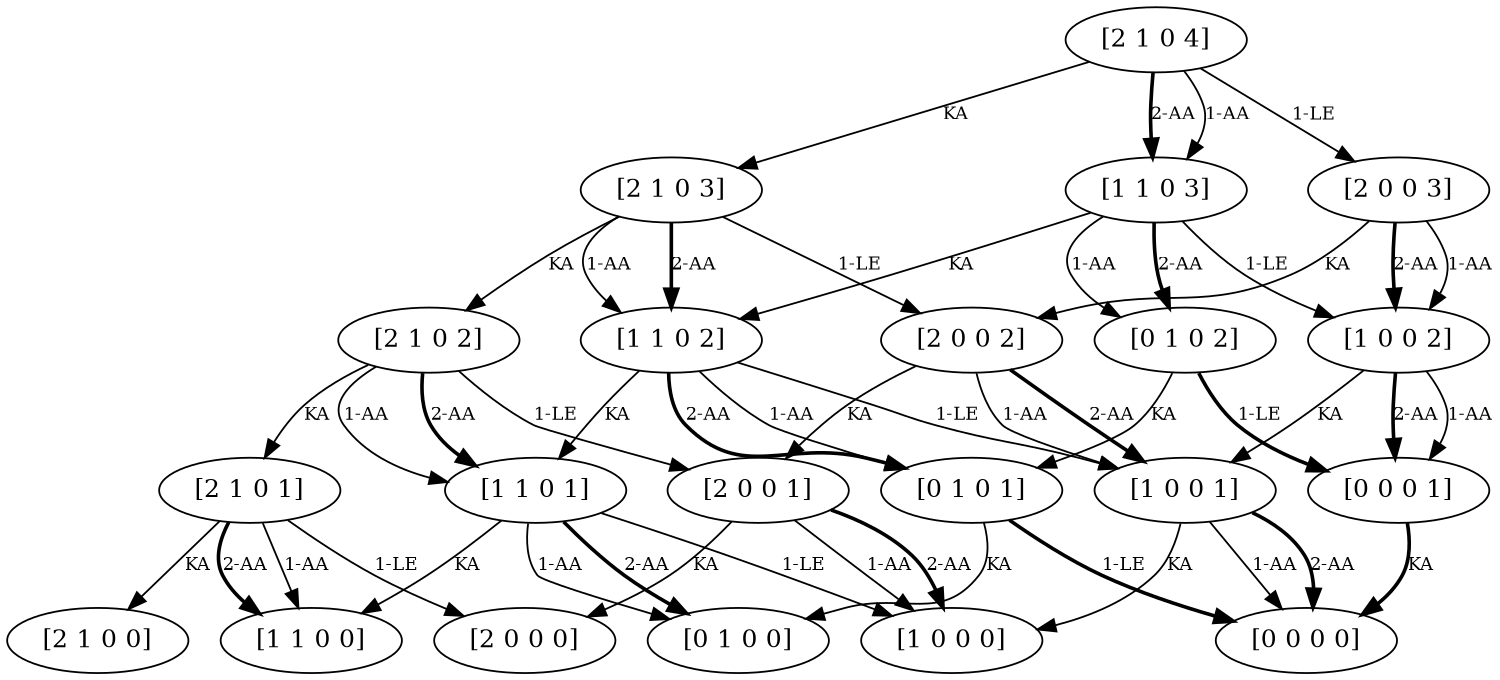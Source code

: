 digraph  {
graph [ratio="compress";
 size="10,10!";
 margin=0];
node [label="\N"];
edge [fontsize=10]
	0	 [capacity="[2]",
		label="[2 1 0 0]",
		stock="[1 0]",
		time=0,
		value=0.0];
	1	 [capacity="[2]",
		label="[2 1 0 1]",
		stock="[1 0]",
		time=1,
		value=120.0];
	1 -> 0 [key=0,
	goal="[2 1 0 0]",
	label=KA,
	modus=KA,
	not_best_politic=True,
	revenue=0,
	time=1,
	weight=0.0,
	weight_goal=0.0];
5 [capacity="[2]",
	label="[2 0 0 0]",
	stock="[0 0]",
	time=0,
	value=0.0];
1 -> 5 [key=1,
goal="[2 0 0 0]",
label="1-LE",
modus=LE,
not_best_politic=True,
revenue=100,
time=1,
weight=100.0,
weight_goal=0.0];
10 [capacity="[1]",
label="[1 1 0 0]",
stock="[1 0]",
time=0,
value=0.0];
1 -> 10 [key=1,
goal="[1 1 0 0]",
label="1-AA",
modus=AA,
not_best_politic=True,
revenue=100,
time=1,
weight=100.0,
weight_goal=0.0];
1 -> 10 [key=2,
goal="[1 1 0 0]",
label="2-AA",
modus=AA,
not_best_politic=False,
revenue=200,
style=bold,
time=1,
weight=200.0,
weight_goal=0.0];
2 [capacity="[2]",
label="[2 1 0 2]",
stock="[1 0]",
time=2,
value=215.0];
2 -> 1 [key=0,
goal="[2 1 0 1]",
label=KA,
modus=KA,
not_best_politic=True,
revenue=0,
time=2,
weight=0.0,
weight_goal=120.0];
6 [capacity="[2]",
label="[2 0 0 1]",
stock="[0 0]",
time=1,
value=70.0];
2 -> 6 [key=1,
goal="[2 0 0 1]",
label="1-LE",
modus=LE,
not_best_politic=True,
revenue=100,
time=2,
weight=50.0,
weight_goal=70.0];
11 [capacity="[1]",
label="[1 1 0 1]",
stock="[1 0]",
time=1,
value=120.0];
2 -> 11 [key=1,
goal="[1 1 0 1]",
label="1-AA",
modus=AA,
not_best_politic=True,
revenue=100,
time=2,
weight=100.0,
weight_goal=120.0];
2 -> 11 [key=2,
goal="[1 1 0 1]",
label="2-AA",
modus=AA,
not_best_politic=False,
revenue=200,
style=bold,
time=2,
weight=200.0,
weight_goal=120.0];
3 [capacity="[2]",
label="[2 1 0 3]",
stock="[1 0]",
time=3,
value=272.312];
3 -> 2 [key=0,
goal="[2 1 0 2]",
label=KA,
modus=KA,
not_best_politic=True,
revenue=0,
time=3,
weight=0.0,
weight_goal=215.0];
7 [capacity="[2]",
label="[2 0 0 2]",
stock="[0 0]",
time=2,
value=140.0];
3 -> 7 [key=1,
goal="[2 0 0 2]",
label="1-LE",
modus=LE,
not_best_politic=True,
revenue=100,
time=3,
weight=25.0,
weight_goal=140.0];
12 [capacity="[1]",
label="[1 1 0 2]",
stock="[1 0]",
time=2,
value=173.0];
3 -> 12 [key=1,
goal="[1 1 0 2]",
label="1-AA",
modus=AA,
not_best_politic=True,
revenue=100,
time=3,
weight=58.0,
weight_goal=173.0];
3 -> 12 [key=2,
goal="[1 1 0 2]",
label="2-AA",
modus=AA,
not_best_politic=False,
revenue=200,
style=bold,
time=3,
weight=158.0,
weight_goal=173.0];
4 [capacity="[2]",
label="[2 1 0 4]",
stock="[1 0]",
time=4,
value=303.188];
4 -> 3 [key=0,
goal="[2 1 0 3]",
label=KA,
modus=KA,
not_best_politic=True,
revenue=0,
time=4,
weight=0.0,
weight_goal=272.312];
8 [capacity="[2]",
label="[2 0 0 3]",
stock="[0 0]",
time=3,
value=184.812];
4 -> 8 [key=1,
goal="[2 0 0 3]",
label="1-LE",
modus=LE,
not_best_politic=True,
revenue=100,
time=4,
weight=12.5,
weight_goal=184.812];
13 [capacity="[1]",
label="[1 1 0 3]",
stock="[1 0]",
time=3,
value=196.703];
4 -> 13 [key=1,
goal="[1 1 0 3]",
label="1-AA",
modus=AA,
not_best_politic=True,
revenue=100,
time=4,
weight=24.3906,
weight_goal=196.703];
4 -> 13 [key=2,
goal="[1 1 0 3]",
label="2-AA",
modus=AA,
not_best_politic=False,
revenue=200,
style=bold,
time=4,
weight=124.391,
weight_goal=196.703];
6 -> 5 [key=0,
goal="[2 0 0 0]",
label=KA,
modus=KA,
not_best_politic=True,
revenue=0,
time=1,
weight=0.0,
weight_goal=0.0];
15 [capacity="[1]",
label="[1 0 0 0]",
stock="[0 0]",
time=0,
value=0.0];
6 -> 15 [key=1,
goal="[1 0 0 0]",
label="1-AA",
modus=AA,
not_best_politic=True,
revenue=100,
time=1,
weight=100.0,
weight_goal=0.0];
6 -> 15 [key=2,
goal="[1 0 0 0]",
label="2-AA",
modus=AA,
not_best_politic=False,
revenue=200,
style=bold,
time=1,
weight=200.0,
weight_goal=0.0];
7 -> 6 [key=0,
goal="[2 0 0 1]",
label=KA,
modus=KA,
not_best_politic=True,
revenue=0,
time=2,
weight=0.0,
weight_goal=70.0];
16 [capacity="[1]",
label="[1 0 0 1]",
stock="[0 0]",
time=1,
value=70.0];
7 -> 16 [key=1,
goal="[1 0 0 1]",
label="1-AA",
modus=AA,
not_best_politic=True,
revenue=100,
time=2,
weight=100.0,
weight_goal=70.0];
7 -> 16 [key=2,
goal="[1 0 0 1]",
label="2-AA",
modus=AA,
not_best_politic=False,
revenue=200,
style=bold,
time=2,
weight=200.0,
weight_goal=70.0];
8 -> 7 [key=0,
goal="[2 0 0 2]",
label=KA,
modus=KA,
not_best_politic=True,
revenue=0,
time=3,
weight=0.0,
weight_goal=140.0];
17 [capacity="[1]",
label="[1 0 0 2]",
stock="[0 0]",
time=2,
value=98.0];
8 -> 17 [key=1,
goal="[1 0 0 2]",
label="1-AA",
modus=AA,
not_best_politic=True,
revenue=100,
time=3,
weight=58.0,
weight_goal=98.0];
8 -> 17 [key=2,
goal="[1 0 0 2]",
label="2-AA",
modus=AA,
not_best_politic=False,
revenue=200,
style=bold,
time=3,
weight=158.0,
weight_goal=98.0];
11 -> 10 [key=0,
goal="[1 1 0 0]",
label=KA,
modus=KA,
not_best_politic=True,
revenue=0,
time=1,
weight=0.0,
weight_goal=0.0];
11 -> 15 [key=1,
goal="[1 0 0 0]",
label="1-LE",
modus=LE,
not_best_politic=True,
revenue=100,
time=1,
weight=100.0,
weight_goal=0.0];
20 [capacity="[0]",
label="[0 1 0 0]",
stock="[1 0]",
time=0,
value=0.0];
11 -> 20 [key=1,
goal="[0 1 0 0]",
label="1-AA",
modus=AA,
not_best_politic=True,
revenue=100,
time=1,
weight=100.0,
weight_goal=0.0];
11 -> 20 [key=2,
goal="[0 1 0 0]",
label="2-AA",
modus=AA,
not_best_politic=False,
revenue=200,
style=bold,
time=1,
weight=200.0,
weight_goal=0.0];
12 -> 11 [key=0,
goal="[1 1 0 1]",
label=KA,
modus=KA,
not_best_politic=True,
revenue=0,
time=2,
weight=0.0,
weight_goal=120.0];
12 -> 16 [key=1,
goal="[1 0 0 1]",
label="1-LE",
modus=LE,
not_best_politic=True,
revenue=100,
time=2,
weight=50.0,
weight_goal=70.0];
21 [capacity="[0]",
label="[0 1 0 1]",
stock="[1 0]",
time=1,
value=50.0];
12 -> 21 [key=1,
goal="[0 1 0 1]",
label="1-AA",
modus=AA,
not_best_politic=True,
revenue=100,
time=2,
weight=30.0,
weight_goal=50.0];
12 -> 21 [key=2,
goal="[0 1 0 1]",
label="2-AA",
modus=AA,
not_best_politic=False,
revenue=200,
style=bold,
time=2,
weight=130.0,
weight_goal=50.0];
13 -> 12 [key=0,
goal="[1 1 0 2]",
label=KA,
modus=KA,
not_best_politic=True,
revenue=0,
time=3,
weight=0.0,
weight_goal=173.0];
13 -> 17 [key=1,
goal="[1 0 0 2]",
label="1-LE",
modus=LE,
not_best_politic=True,
revenue=100,
time=3,
weight=25.0,
weight_goal=98.0];
22 [capacity="[0]",
label="[0 1 0 2]",
stock="[1 0]",
time=2,
value=75.0];
13 -> 22 [key=1,
goal="[0 1 0 2]",
label="1-AA",
modus=AA,
not_best_politic=True,
revenue=100,
time=3,
weight=2.0,
weight_goal=75.0];
13 -> 22 [key=2,
goal="[0 1 0 2]",
label="2-AA",
modus=AA,
not_best_politic=False,
revenue=200,
style=bold,
time=3,
weight=102.0,
weight_goal=75.0];
16 -> 15 [key=0,
goal="[1 0 0 0]",
label=KA,
modus=KA,
not_best_politic=True,
revenue=0,
time=1,
weight=0.0,
weight_goal=0.0];
25 [capacity="[0]",
label="[0 0 0 0]",
stock="[0 0]",
time=0,
value=0.0];
16 -> 25 [key=1,
goal="[0 0 0 0]",
label="1-AA",
modus=AA,
not_best_politic=True,
revenue=100,
time=1,
weight=100.0,
weight_goal=0.0];
16 -> 25 [key=2,
goal="[0 0 0 0]",
label="2-AA",
modus=AA,
not_best_politic=False,
revenue=200,
style=bold,
time=1,
weight=200.0,
weight_goal=0.0];
17 -> 16 [key=0,
goal="[1 0 0 1]",
label=KA,
modus=KA,
not_best_politic=True,
revenue=0,
time=2,
weight=0.0,
weight_goal=70.0];
26 [capacity="[0]",
label="[0 0 0 1]",
stock="[0 0]",
time=1,
value=0.0];
17 -> 26 [key=1,
goal="[0 0 0 1]",
label="1-AA",
modus=AA,
not_best_politic=True,
revenue=100,
time=2,
weight=30.0,
weight_goal=0.0];
17 -> 26 [key=2,
goal="[0 0 0 1]",
label="2-AA",
modus=AA,
not_best_politic=False,
revenue=200,
style=bold,
time=2,
weight=130.0,
weight_goal=0.0];
21 -> 20 [key=0,
goal="[0 1 0 0]",
label=KA,
modus=KA,
not_best_politic=True,
revenue=0,
time=1,
weight=0.0,
weight_goal=0.0];
21 -> 25 [key=1,
goal="[0 0 0 0]",
label="1-LE",
modus=LE,
not_best_politic=False,
revenue=100,
style=bold,
time=1,
weight=100.0,
weight_goal=0.0];
22 -> 21 [key=0,
goal="[0 1 0 1]",
label=KA,
modus=KA,
not_best_politic=True,
revenue=0,
time=2,
weight=0.0,
weight_goal=50.0];
22 -> 26 [key=1,
goal="[0 0 0 1]",
label="1-LE",
modus=LE,
not_best_politic=False,
revenue=100,
style=bold,
time=2,
weight=50.0,
weight_goal=0.0];
26 -> 25 [key=0,
goal="[0 0 0 0]",
label=KA,
modus=KA,
not_best_politic=False,
revenue=0,
style=bold,
time=1,
weight=0.0,
weight_goal=0.0];
}
